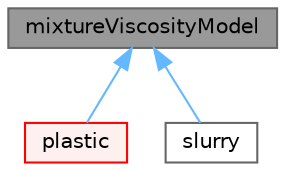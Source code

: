 digraph "mixtureViscosityModel"
{
 // LATEX_PDF_SIZE
  bgcolor="transparent";
  edge [fontname=Helvetica,fontsize=10,labelfontname=Helvetica,labelfontsize=10];
  node [fontname=Helvetica,fontsize=10,shape=box,height=0.2,width=0.4];
  Node1 [id="Node000001",label="mixtureViscosityModel",height=0.2,width=0.4,color="gray40", fillcolor="grey60", style="filled", fontcolor="black",tooltip="An abstract base class for incompressible mixtureViscosityModels."];
  Node1 -> Node2 [id="edge1_Node000001_Node000002",dir="back",color="steelblue1",style="solid",tooltip=" "];
  Node2 [id="Node000002",label="plastic",height=0.2,width=0.4,color="red", fillcolor="#FFF0F0", style="filled",URL="$classFoam_1_1mixtureViscosityModels_1_1plastic.html",tooltip="Viscosity correction model for a generic power-law plastic."];
  Node1 -> Node4 [id="edge2_Node000001_Node000004",dir="back",color="steelblue1",style="solid",tooltip=" "];
  Node4 [id="Node000004",label="slurry",height=0.2,width=0.4,color="gray40", fillcolor="white", style="filled",URL="$classFoam_1_1mixtureViscosityModels_1_1slurry.html",tooltip="Thomas' viscosity correction for slurry."];
}
